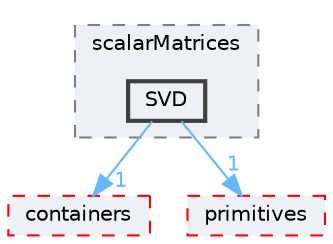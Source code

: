 digraph "src/OpenFOAM/matrices/scalarMatrices/SVD"
{
 // LATEX_PDF_SIZE
  bgcolor="transparent";
  edge [fontname=Helvetica,fontsize=10,labelfontname=Helvetica,labelfontsize=10];
  node [fontname=Helvetica,fontsize=10,shape=box,height=0.2,width=0.4];
  compound=true
  subgraph clusterdir_d192f954d20aef904113126d0c326e0c {
    graph [ bgcolor="#edf0f7", pencolor="grey50", label="scalarMatrices", fontname=Helvetica,fontsize=10 style="filled,dashed", URL="dir_d192f954d20aef904113126d0c326e0c.html",tooltip=""]
  dir_8568913875eff682a6bd08d6f8f25713 [label="SVD", fillcolor="#edf0f7", color="grey25", style="filled,bold", URL="dir_8568913875eff682a6bd08d6f8f25713.html",tooltip=""];
  }
  dir_19d0872053bde092be81d7fe3f56cbf7 [label="containers", fillcolor="#edf0f7", color="red", style="filled,dashed", URL="dir_19d0872053bde092be81d7fe3f56cbf7.html",tooltip=""];
  dir_3e50f45338116b169052b428016851aa [label="primitives", fillcolor="#edf0f7", color="red", style="filled,dashed", URL="dir_3e50f45338116b169052b428016851aa.html",tooltip=""];
  dir_8568913875eff682a6bd08d6f8f25713->dir_19d0872053bde092be81d7fe3f56cbf7 [headlabel="1", labeldistance=1.5 headhref="dir_003895_000669.html" href="dir_003895_000669.html" color="steelblue1" fontcolor="steelblue1"];
  dir_8568913875eff682a6bd08d6f8f25713->dir_3e50f45338116b169052b428016851aa [headlabel="1", labeldistance=1.5 headhref="dir_003895_003069.html" href="dir_003895_003069.html" color="steelblue1" fontcolor="steelblue1"];
}
